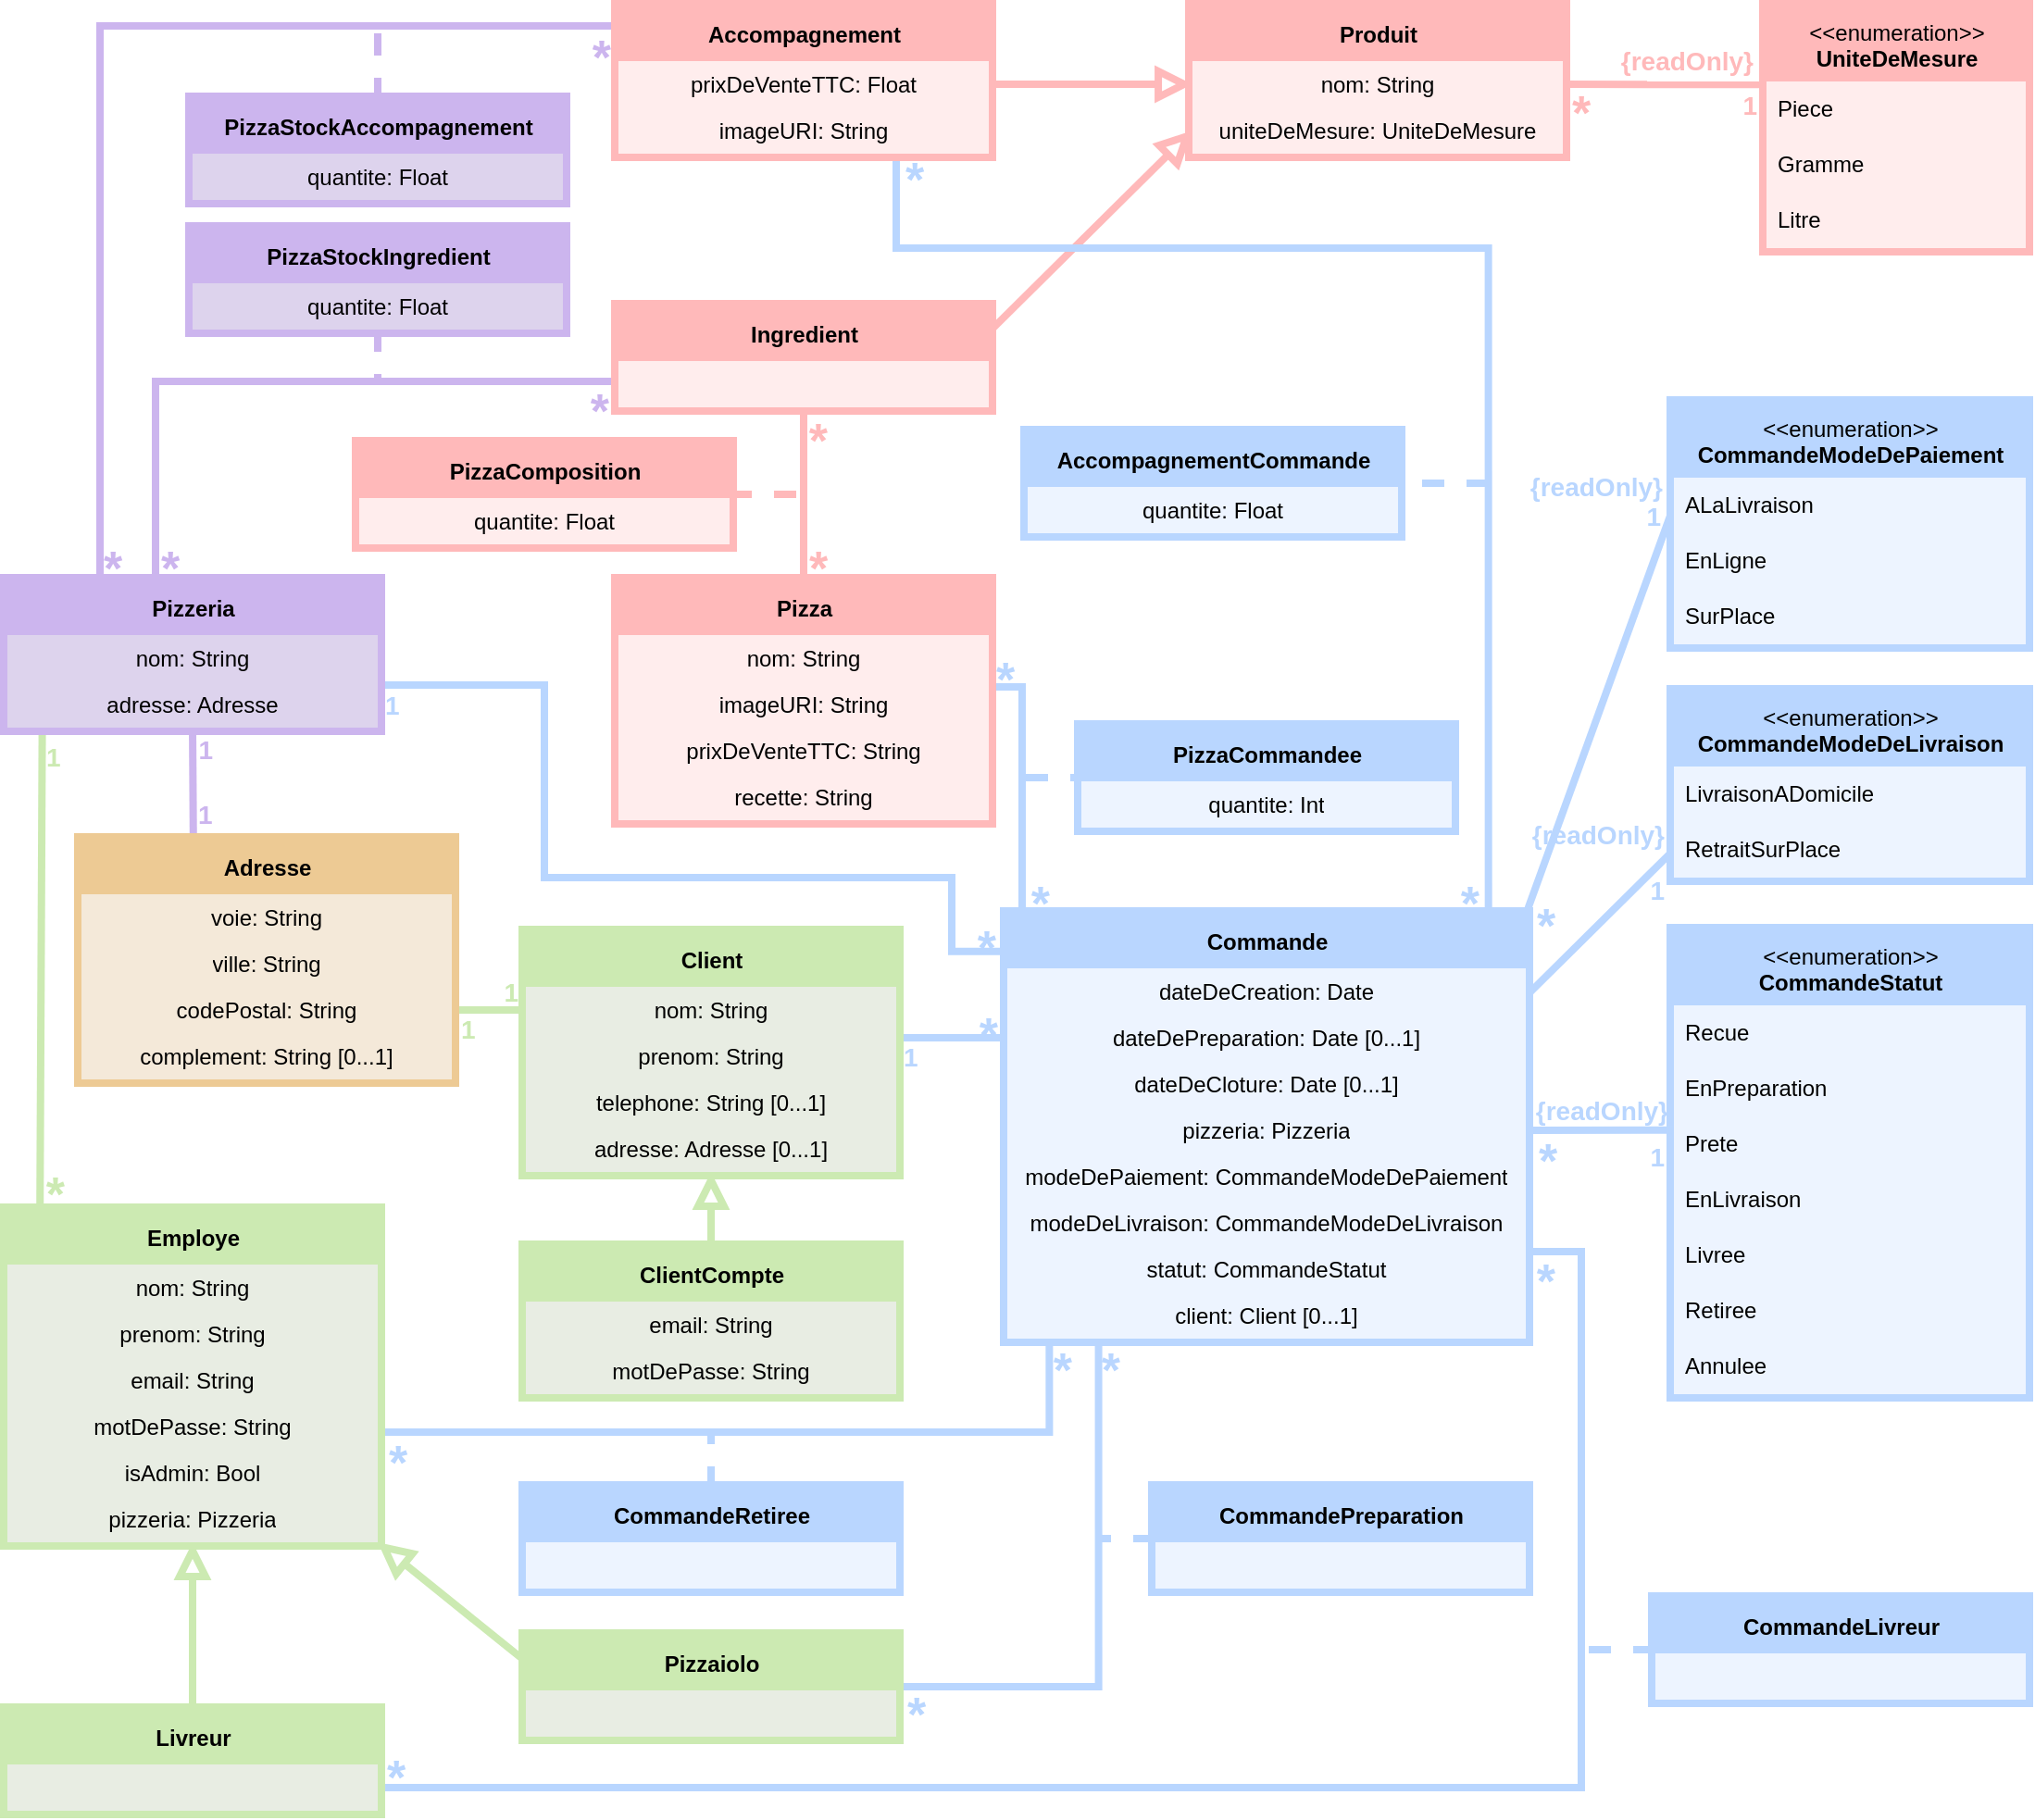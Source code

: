 <mxfile>
    <diagram id="vCWGlg-dAXmwwejnAdPU" name="Page-1">
        <mxGraphModel dx="1115" dy="1463" grid="1" gridSize="10" guides="1" tooltips="1" connect="1" arrows="1" fold="1" page="1" pageScale="1" pageWidth="827" pageHeight="1169" math="0" shadow="0">
            <root>
                <mxCell id="0"/>
                <mxCell id="1" parent="0"/>
                <mxCell id="159" style="edgeStyle=none;rounded=0;orthogonalLoop=1;jettySize=auto;html=1;exitX=1;exitY=0.5;exitDx=0;exitDy=0;entryX=0;entryY=0.5;entryDx=0;entryDy=0;endArrow=block;endFill=0;endSize=10;strokeColor=#FFB9BA;strokeWidth=4;" parent="1" source="214" target="191" edge="1">
                    <mxGeometry relative="1" as="geometry">
                        <mxPoint x="-300" y="92.5" as="sourcePoint"/>
                        <mxPoint x="-120" y="92.5" as="targetPoint"/>
                    </mxGeometry>
                </mxCell>
                <mxCell id="193" value="&lt;font color=&quot;#000000&quot;&gt;&amp;lt;&amp;lt;enumeration&amp;gt;&amp;gt;&lt;br&gt;&lt;b&gt;UniteDeMesure&lt;/b&gt;&lt;/font&gt;" style="swimlane;fontStyle=0;align=center;verticalAlign=top;childLayout=stackLayout;horizontal=1;startSize=40;horizontalStack=0;resizeParent=1;resizeParentMax=0;resizeLast=0;collapsible=0;marginBottom=0;html=1;strokeColor=#FFB9BA;fillColor=#FFB9BA;strokeWidth=8;" parent="1" vertex="1">
                    <mxGeometry x="150" width="140" height="130" as="geometry"/>
                </mxCell>
                <mxCell id="194" value="&lt;font color=&quot;#000000&quot;&gt;Piece&lt;/font&gt;" style="text;html=1;strokeColor=none;align=left;verticalAlign=middle;spacingLeft=4;spacingRight=4;overflow=hidden;rotatable=0;points=[[0,0.5],[1,0.5]];portConstraint=eastwest;fillColor=#ffeded;" parent="193" vertex="1">
                    <mxGeometry y="40" width="140" height="30" as="geometry"/>
                </mxCell>
                <mxCell id="195" value="&lt;font color=&quot;#000000&quot;&gt;Gramme&lt;/font&gt;" style="text;html=1;strokeColor=none;align=left;verticalAlign=middle;spacingLeft=4;spacingRight=4;overflow=hidden;rotatable=0;points=[[0,0.5],[1,0.5]];portConstraint=eastwest;fillColor=#ffeded;" parent="193" vertex="1">
                    <mxGeometry y="70" width="140" height="30" as="geometry"/>
                </mxCell>
                <mxCell id="196" value="&lt;font color=&quot;#000000&quot;&gt;Litre&lt;/font&gt;" style="text;html=1;strokeColor=none;align=left;verticalAlign=middle;spacingLeft=4;spacingRight=4;overflow=hidden;rotatable=0;points=[[0,0.5],[1,0.5]];portConstraint=eastwest;fillColor=#ffeded;" parent="193" vertex="1">
                    <mxGeometry y="100" width="140" height="30" as="geometry"/>
                </mxCell>
                <mxCell id="198" value="" style="endArrow=none;html=1;rounded=0;align=center;verticalAlign=top;endFill=0;labelBackgroundColor=none;strokeColor=#FFB9BA;entryX=-0.008;entryY=0.056;entryDx=0;entryDy=0;entryPerimeter=0;exitX=1;exitY=0.5;exitDx=0;exitDy=0;strokeWidth=4;" parent="1" source="191" target="194" edge="1">
                    <mxGeometry relative="1" as="geometry">
                        <mxPoint x="40" y="96" as="sourcePoint"/>
                        <mxPoint x="330" y="230" as="targetPoint"/>
                    </mxGeometry>
                </mxCell>
                <mxCell id="200" value="&lt;font style=&quot;font-size: 26px&quot;&gt;*&lt;/font&gt;" style="resizable=0;html=1;align=left;verticalAlign=top;labelBackgroundColor=none;fontSize=25;fontColor=#FFB9BA;fontStyle=1" parent="198" connectable="0" vertex="1">
                    <mxGeometry x="-1" relative="1" as="geometry">
                        <mxPoint x="3" y="-7" as="offset"/>
                    </mxGeometry>
                </mxCell>
                <mxCell id="201" value="&lt;font style=&quot;font-size: 14px&quot;&gt;{readOnly}&lt;/font&gt;" style="resizable=0;html=1;align=right;verticalAlign=bottom;labelBackgroundColor=none;fontColor=#FFB9BA;fontStyle=1" parent="198" connectable="0" vertex="1">
                    <mxGeometry x="1" relative="1" as="geometry">
                        <mxPoint x="-5" y="-2" as="offset"/>
                    </mxGeometry>
                </mxCell>
                <mxCell id="202" value="&lt;font style=&quot;font-size: 14px&quot;&gt;1&lt;/font&gt;" style="resizable=0;html=1;align=right;verticalAlign=top;labelBackgroundColor=none;fontColor=#FFB9BA;fontStyle=1" parent="198" connectable="0" vertex="1">
                    <mxGeometry x="1" relative="1" as="geometry">
                        <mxPoint x="-3" y="-4" as="offset"/>
                    </mxGeometry>
                </mxCell>
                <mxCell id="219" style="edgeStyle=none;rounded=0;orthogonalLoop=1;jettySize=auto;html=1;exitX=1;exitY=0.25;exitDx=0;exitDy=0;entryX=0;entryY=0.5;entryDx=0;entryDy=0;endArrow=block;endFill=0;endSize=10;strokeColor=#FFB9BA;strokeWidth=4;" parent="1" source="216" target="192" edge="1">
                    <mxGeometry relative="1" as="geometry">
                        <mxPoint x="-280" y="92.5" as="sourcePoint"/>
                        <mxPoint x="-80" y="104.5" as="targetPoint"/>
                    </mxGeometry>
                </mxCell>
                <mxCell id="235" style="edgeStyle=none;rounded=0;orthogonalLoop=1;jettySize=auto;html=1;exitX=1;exitY=0.5;exitDx=0;exitDy=0;endArrow=none;endFill=0;strokeColor=#FFB9BA;fontSize=25;fontColor=#FFB9BA;dashed=1;strokeWidth=4;" parent="1" source="230" edge="1">
                    <mxGeometry relative="1" as="geometry">
                        <mxPoint x="-370" y="263" as="targetPoint"/>
                    </mxGeometry>
                </mxCell>
                <mxCell id="230" value="&lt;font color=&quot;#000000&quot;&gt;PizzaComposition&lt;/font&gt;" style="swimlane;fontStyle=1;align=center;verticalAlign=middle;childLayout=stackLayout;horizontal=1;startSize=29;horizontalStack=0;resizeParent=1;resizeParentMax=0;resizeLast=0;collapsible=0;marginBottom=0;html=1;strokeColor=#FFB9BA;fillColor=#FFB9BA;strokeWidth=8;" parent="1" vertex="1">
                    <mxGeometry x="-610" y="236" width="200" height="54" as="geometry"/>
                </mxCell>
                <mxCell id="231" value="&lt;font color=&quot;#000000&quot;&gt;quantite: Float&lt;/font&gt;" style="text;html=1;strokeColor=none;align=center;verticalAlign=middle;spacingLeft=4;spacingRight=4;overflow=hidden;rotatable=0;points=[[0,0.5],[1,0.5]];portConstraint=eastwest;fillColor=#ffeded;" parent="230" vertex="1">
                    <mxGeometry y="29" width="200" height="25" as="geometry"/>
                </mxCell>
                <mxCell id="236" value="" style="endArrow=none;html=1;rounded=0;align=center;verticalAlign=top;endFill=0;labelBackgroundColor=none;strokeColor=#FFB9BA;entryX=0.5;entryY=1;entryDx=0;entryDy=0;exitX=0.5;exitY=0;exitDx=0;exitDy=0;strokeWidth=4;" parent="1" source="221" target="216" edge="1">
                    <mxGeometry relative="1" as="geometry">
                        <mxPoint x="20" y="92.5" as="sourcePoint"/>
                        <mxPoint x="198.88" y="92.68" as="targetPoint"/>
                    </mxGeometry>
                </mxCell>
                <mxCell id="237" value="&lt;font style=&quot;font-size: 26px;&quot;&gt;*&lt;/font&gt;" style="resizable=0;html=1;align=left;verticalAlign=top;labelBackgroundColor=none;fontSize=26;fontColor=#FFB9BA;fontStyle=1" parent="236" connectable="0" vertex="1">
                    <mxGeometry x="-1" relative="1" as="geometry">
                        <mxPoint x="1" y="-29" as="offset"/>
                    </mxGeometry>
                </mxCell>
                <mxCell id="239" value="&lt;span style=&quot;text-align: left&quot;&gt;&lt;font style=&quot;font-size: 26px&quot;&gt;*&lt;/font&gt;&lt;/span&gt;" style="resizable=0;html=1;align=right;verticalAlign=top;labelBackgroundColor=none;fontColor=#FFB9BA;fontStyle=1" parent="236" connectable="0" vertex="1">
                    <mxGeometry x="1" relative="1" as="geometry">
                        <mxPoint x="13" y="-4" as="offset"/>
                    </mxGeometry>
                </mxCell>
                <mxCell id="245" value="" style="endArrow=none;html=1;rounded=0;align=center;verticalAlign=top;endFill=0;labelBackgroundColor=none;exitX=0.25;exitY=0;exitDx=0;exitDy=0;edgeStyle=orthogonalEdgeStyle;strokeColor=#CCB5EE;strokeWidth=4;" parent="1" source="240" edge="1">
                    <mxGeometry relative="1" as="geometry">
                        <mxPoint x="-750" y="80" as="sourcePoint"/>
                        <mxPoint x="-470" y="10" as="targetPoint"/>
                        <Array as="points">
                            <mxPoint x="-750" y="10"/>
                            <mxPoint x="-470" y="10"/>
                        </Array>
                    </mxGeometry>
                </mxCell>
                <mxCell id="246" value="&lt;font style=&quot;font-size: 26px&quot;&gt;*&lt;/font&gt;" style="resizable=0;html=1;align=left;verticalAlign=top;labelBackgroundColor=none;fontSize=25;fontColor=#CCB5EE;fontStyle=1" parent="245" connectable="0" vertex="1">
                    <mxGeometry x="-1" relative="1" as="geometry">
                        <mxPoint y="-29" as="offset"/>
                    </mxGeometry>
                </mxCell>
                <mxCell id="248" value="&lt;span style=&quot;color: rgb(204 , 181 , 238) ; text-align: left&quot;&gt;&lt;font style=&quot;font-size: 26px&quot;&gt;*&lt;/font&gt;&lt;/span&gt;" style="resizable=0;html=1;align=right;verticalAlign=top;labelBackgroundColor=none;fontColor=#FFB9BA;fontStyle=1" parent="245" connectable="0" vertex="1">
                    <mxGeometry x="1" relative="1" as="geometry">
                        <mxPoint x="-4" y="-5" as="offset"/>
                    </mxGeometry>
                </mxCell>
                <mxCell id="251" style="edgeStyle=orthogonalEdgeStyle;rounded=0;orthogonalLoop=1;jettySize=auto;html=1;exitX=0.5;exitY=0;exitDx=0;exitDy=0;dashed=1;endArrow=none;endFill=0;strokeColor=#CCB5EE;fontSize=25;fontColor=#CCB5EE;strokeWidth=4;" parent="1" source="249" edge="1">
                    <mxGeometry relative="1" as="geometry">
                        <mxPoint x="-600" y="10" as="targetPoint"/>
                    </mxGeometry>
                </mxCell>
                <mxCell id="249" value="&lt;font color=&quot;#000000&quot;&gt;PizzaStockAccompagnement&lt;/font&gt;" style="swimlane;fontStyle=1;align=center;verticalAlign=middle;childLayout=stackLayout;horizontal=1;startSize=29;horizontalStack=0;resizeParent=1;resizeParentMax=0;resizeLast=0;collapsible=0;marginBottom=0;html=1;fillColor=#CCB5EE;strokeColor=#CCB5EE;strokeWidth=8;" parent="1" vertex="1">
                    <mxGeometry x="-700" y="50" width="200" height="54" as="geometry"/>
                </mxCell>
                <mxCell id="250" value="&lt;font color=&quot;#000000&quot;&gt;quantite: Float&lt;/font&gt;" style="text;html=1;strokeColor=none;align=center;verticalAlign=middle;spacingLeft=4;spacingRight=4;overflow=hidden;rotatable=0;points=[[0,0.5],[1,0.5]];portConstraint=eastwest;fillColor=#ddd3ed;" parent="249" vertex="1">
                    <mxGeometry y="29" width="200" height="25" as="geometry"/>
                </mxCell>
                <mxCell id="255" value="" style="endArrow=none;html=1;rounded=0;align=center;verticalAlign=top;endFill=0;labelBackgroundColor=none;exitX=0.4;exitY=0;exitDx=0;exitDy=0;edgeStyle=orthogonalEdgeStyle;strokeColor=#CCB5EE;exitPerimeter=0;strokeWidth=4;entryX=0;entryY=0.75;entryDx=0;entryDy=0;" parent="1" source="240" edge="1" target="216">
                    <mxGeometry relative="1" as="geometry">
                        <mxPoint x="-750" y="489.5" as="sourcePoint"/>
                        <mxPoint x="-470" y="120" as="targetPoint"/>
                        <Array as="points">
                            <mxPoint x="-720" y="202"/>
                            <mxPoint x="-470" y="202"/>
                        </Array>
                    </mxGeometry>
                </mxCell>
                <mxCell id="256" value="&lt;font style=&quot;font-size: 26px&quot;&gt;*&lt;/font&gt;" style="resizable=0;html=1;align=left;verticalAlign=top;labelBackgroundColor=none;fontSize=25;fontColor=#CCB5EE;fontStyle=1" parent="255" connectable="0" vertex="1">
                    <mxGeometry x="-1" relative="1" as="geometry">
                        <mxPoint x="1" y="-29" as="offset"/>
                    </mxGeometry>
                </mxCell>
                <mxCell id="257" value="&lt;span style=&quot;color: rgb(204 , 181 , 238) ; text-align: left&quot;&gt;&lt;font style=&quot;font-size: 26px&quot;&gt;*&lt;/font&gt;&lt;/span&gt;" style="resizable=0;html=1;align=right;verticalAlign=top;labelBackgroundColor=none;fontColor=#FFB9BA;fontStyle=1" parent="255" connectable="0" vertex="1">
                    <mxGeometry x="1" relative="1" as="geometry">
                        <mxPoint x="-5" y="-7" as="offset"/>
                    </mxGeometry>
                </mxCell>
                <mxCell id="260" style="edgeStyle=orthogonalEdgeStyle;rounded=0;orthogonalLoop=1;jettySize=auto;html=1;exitX=0.5;exitY=1;exitDx=0;exitDy=0;dashed=1;endArrow=none;endFill=0;strokeColor=#CCB5EE;fontSize=25;fontColor=#CCB5EE;strokeWidth=4;" parent="1" source="258" edge="1">
                    <mxGeometry relative="1" as="geometry">
                        <mxPoint x="-600" y="200" as="targetPoint"/>
                    </mxGeometry>
                </mxCell>
                <mxCell id="258" value="&lt;font color=&quot;#000000&quot;&gt;PizzaStockIngredient&lt;/font&gt;" style="swimlane;fontStyle=1;align=center;verticalAlign=middle;childLayout=stackLayout;horizontal=1;startSize=29;horizontalStack=0;resizeParent=1;resizeParentMax=0;resizeLast=0;collapsible=0;marginBottom=0;html=1;fillColor=#CCB5EE;strokeColor=#CCB5EE;strokeWidth=8;" parent="1" vertex="1">
                    <mxGeometry x="-700" y="120" width="200" height="54" as="geometry"/>
                </mxCell>
                <mxCell id="259" value="&lt;font color=&quot;#000000&quot;&gt;quantite: Float&lt;/font&gt;" style="text;html=1;strokeColor=none;align=center;verticalAlign=middle;spacingLeft=4;spacingRight=4;overflow=hidden;rotatable=0;points=[[0,0.5],[1,0.5]];portConstraint=eastwest;fillColor=#ddd3ed;" parent="258" vertex="1">
                    <mxGeometry y="29" width="200" height="25" as="geometry"/>
                </mxCell>
                <mxCell id="273" value="" style="endArrow=none;html=1;rounded=0;align=center;verticalAlign=top;endFill=0;labelBackgroundColor=none;entryX=0.5;entryY=1;entryDx=0;entryDy=0;exitX=0.302;exitY=-0.014;exitDx=0;exitDy=0;strokeColor=#CCB5EE;strokeWidth=4;exitPerimeter=0;" parent="1" source="264" target="240" edge="1">
                    <mxGeometry relative="1" as="geometry">
                        <mxPoint x="-360" y="310" as="sourcePoint"/>
                        <mxPoint x="-360" y="214" as="targetPoint"/>
                    </mxGeometry>
                </mxCell>
                <mxCell id="274" value="&lt;span style=&quot;text-align: right&quot;&gt;&lt;font style=&quot;font-size: 14px&quot;&gt;1&lt;/font&gt;&lt;/span&gt;" style="resizable=0;html=1;align=left;verticalAlign=top;labelBackgroundColor=none;fontSize=25;fontColor=#CCB5EE;fontStyle=1" parent="273" connectable="0" vertex="1">
                    <mxGeometry x="-1" relative="1" as="geometry">
                        <mxPoint x="1" y="-38" as="offset"/>
                    </mxGeometry>
                </mxCell>
                <mxCell id="275" value="&lt;font style=&quot;font-size: 14px&quot;&gt;1&lt;/font&gt;" style="resizable=0;html=1;align=right;verticalAlign=top;labelBackgroundColor=none;fontColor=#CCB5EE;fontStyle=1" parent="273" connectable="0" vertex="1">
                    <mxGeometry x="1" relative="1" as="geometry">
                        <mxPoint x="11" y="-3" as="offset"/>
                    </mxGeometry>
                </mxCell>
                <mxCell id="276" value="" style="endArrow=none;html=1;rounded=0;align=center;verticalAlign=top;endFill=0;labelBackgroundColor=none;entryX=0.088;entryY=-0.013;entryDx=0;entryDy=0;exitX=0.099;exitY=1.103;exitDx=0;exitDy=0;strokeWidth=4;strokeColor=#CCEAB2;exitPerimeter=0;entryPerimeter=0;" parent="1" target="261" edge="1">
                    <mxGeometry relative="1" as="geometry">
                        <mxPoint x="-781.2" y="391.575" as="sourcePoint"/>
                        <mxPoint x="-780.4" y="648.21" as="targetPoint"/>
                    </mxGeometry>
                </mxCell>
                <mxCell id="277" value="&lt;span style=&quot;text-align: right&quot;&gt;&lt;font style=&quot;font-size: 14px&quot;&gt;1&lt;/font&gt;&lt;/span&gt;" style="resizable=0;html=1;align=left;verticalAlign=top;labelBackgroundColor=none;fontSize=25;fontColor=#CCEAB2;fontStyle=1" parent="276" connectable="0" vertex="1">
                    <mxGeometry x="-1" relative="1" as="geometry">
                        <mxPoint y="-13" as="offset"/>
                    </mxGeometry>
                </mxCell>
                <mxCell id="278" value="&lt;span style=&quot;font-size: 26px ; text-align: left&quot;&gt;*&lt;/span&gt;" style="resizable=0;html=1;align=right;verticalAlign=top;labelBackgroundColor=none;fontColor=#CCEAB2;fontStyle=1" parent="276" connectable="0" vertex="1">
                    <mxGeometry x="1" relative="1" as="geometry">
                        <mxPoint x="14" y="-29" as="offset"/>
                    </mxGeometry>
                </mxCell>
                <mxCell id="286" value="" style="endArrow=none;html=1;rounded=0;align=center;verticalAlign=top;endFill=0;labelBackgroundColor=none;entryX=0;entryY=0.5;entryDx=0;entryDy=0;exitX=1;exitY=0.5;exitDx=0;exitDy=0;strokeWidth=4;strokeColor=#CCEAB2;" parent="1" source="271" target="280" edge="1">
                    <mxGeometry relative="1" as="geometry">
                        <mxPoint x="-690" y="579" as="sourcePoint"/>
                        <mxPoint x="-690" y="639.5" as="targetPoint"/>
                    </mxGeometry>
                </mxCell>
                <mxCell id="287" value="&lt;span style=&quot;text-align: right&quot;&gt;&lt;font style=&quot;font-size: 14px&quot;&gt;1&lt;/font&gt;&lt;/span&gt;" style="resizable=0;html=1;align=left;verticalAlign=top;labelBackgroundColor=none;fontSize=25;fontColor=#CCEAB2;fontStyle=1" parent="286" connectable="0" vertex="1">
                    <mxGeometry x="-1" relative="1" as="geometry">
                        <mxPoint x="3" y="-16" as="offset"/>
                    </mxGeometry>
                </mxCell>
                <mxCell id="288" value="&lt;font style=&quot;font-size: 14px&quot;&gt;1&lt;/font&gt;" style="resizable=0;html=1;align=right;verticalAlign=top;labelBackgroundColor=none;fontColor=#CCEAB2;fontStyle=1" parent="286" connectable="0" vertex="1">
                    <mxGeometry x="1" relative="1" as="geometry">
                        <mxPoint x="-4" y="-25" as="offset"/>
                    </mxGeometry>
                </mxCell>
                <mxCell id="298" value="&lt;font color=&quot;#000000&quot;&gt;ClientCompte&lt;/font&gt;" style="swimlane;fontStyle=1;align=center;verticalAlign=middle;childLayout=stackLayout;horizontal=1;startSize=29;horizontalStack=0;resizeParent=1;resizeParentMax=0;resizeLast=0;collapsible=0;marginBottom=0;html=1;strokeWidth=8;fillColor=#CCEAB2;strokeColor=#CCEAB2;" parent="1" vertex="1">
                    <mxGeometry x="-520" y="670" width="200" height="79" as="geometry"/>
                </mxCell>
                <mxCell id="299" value="&lt;font color=&quot;#000000&quot;&gt;email: String&lt;/font&gt;" style="text;html=1;strokeColor=none;align=center;verticalAlign=middle;spacingLeft=4;spacingRight=4;overflow=hidden;rotatable=0;points=[[0,0.5],[1,0.5]];portConstraint=eastwest;fillColor=#E8EDE3;" parent="298" vertex="1">
                    <mxGeometry y="29" width="200" height="25" as="geometry"/>
                </mxCell>
                <mxCell id="300" value="&lt;font color=&quot;#000000&quot;&gt;motDePasse: String&lt;/font&gt;" style="text;html=1;strokeColor=none;align=center;verticalAlign=middle;spacingLeft=4;spacingRight=4;overflow=hidden;rotatable=0;points=[[0,0.5],[1,0.5]];portConstraint=eastwest;fillColor=#E8EDE3;" parent="298" vertex="1">
                    <mxGeometry y="54" width="200" height="25" as="geometry"/>
                </mxCell>
                <mxCell id="303" style="edgeStyle=none;rounded=0;orthogonalLoop=1;jettySize=auto;html=1;exitX=0.5;exitY=0;exitDx=0;exitDy=0;endArrow=block;endFill=0;endSize=10;entryX=0.5;entryY=1;entryDx=0;entryDy=0;strokeWidth=4;strokeColor=#CCEAB2;" parent="1" source="289" target="261" edge="1">
                    <mxGeometry relative="1" as="geometry">
                        <mxPoint x="-480" y="546.0" as="sourcePoint"/>
                        <mxPoint x="-698" y="830" as="targetPoint"/>
                    </mxGeometry>
                </mxCell>
                <mxCell id="304" style="edgeStyle=none;rounded=0;orthogonalLoop=1;jettySize=auto;html=1;exitX=0.5;exitY=0;exitDx=0;exitDy=0;entryX=0.5;entryY=1;entryDx=0;entryDy=0;endArrow=block;endFill=0;endSize=10;strokeWidth=4;strokeColor=#CCEAB2;" parent="1" source="298" target="279" edge="1">
                    <mxGeometry relative="1" as="geometry">
                        <mxPoint x="-690" y="890" as="sourcePoint"/>
                        <mxPoint x="-688.4" y="818.25" as="targetPoint"/>
                    </mxGeometry>
                </mxCell>
                <mxCell id="305" style="edgeStyle=none;rounded=0;orthogonalLoop=1;jettySize=auto;html=1;exitX=0;exitY=0.25;exitDx=0;exitDy=0;entryX=1;entryY=1;entryDx=0;entryDy=0;endArrow=block;endFill=0;endSize=10;strokeWidth=4;strokeColor=#CCEAB2;" parent="1" source="296" target="261" edge="1">
                    <mxGeometry relative="1" as="geometry">
                        <mxPoint x="-680" y="900" as="sourcePoint"/>
                        <mxPoint x="-678.4" y="828.25" as="targetPoint"/>
                    </mxGeometry>
                </mxCell>
                <mxCell id="323" value="&lt;font color=&quot;#000000&quot;&gt;&amp;lt;&amp;lt;enumeration&amp;gt;&amp;gt;&lt;br&gt;&lt;b&gt;CommandeStatut&lt;/b&gt;&lt;/font&gt;" style="swimlane;fontStyle=0;align=center;verticalAlign=top;childLayout=stackLayout;horizontal=1;startSize=40;horizontalStack=0;resizeParent=1;resizeParentMax=0;resizeLast=0;collapsible=0;marginBottom=0;html=1;fillColor=#B9D6FF;strokeColor=#B9D6FF;strokeWidth=8;" parent="1" vertex="1">
                    <mxGeometry x="100" y="499" width="190" height="250" as="geometry"/>
                </mxCell>
                <mxCell id="324" value="&lt;font color=&quot;#000000&quot;&gt;Recue&lt;/font&gt;" style="text;html=1;strokeColor=none;align=left;verticalAlign=middle;spacingLeft=4;spacingRight=4;overflow=hidden;rotatable=0;points=[[0,0.5],[1,0.5]];portConstraint=eastwest;fillColor=#edf4ff;" parent="323" vertex="1">
                    <mxGeometry y="40" width="190" height="30" as="geometry"/>
                </mxCell>
                <mxCell id="325" value="&lt;font color=&quot;#000000&quot;&gt;EnPreparation&lt;/font&gt;" style="text;html=1;strokeColor=none;align=left;verticalAlign=middle;spacingLeft=4;spacingRight=4;overflow=hidden;rotatable=0;points=[[0,0.5],[1,0.5]];portConstraint=eastwest;fillColor=#edf4ff;" parent="323" vertex="1">
                    <mxGeometry y="70" width="190" height="30" as="geometry"/>
                </mxCell>
                <mxCell id="326" value="&lt;font color=&quot;#000000&quot;&gt;Prete&lt;/font&gt;" style="text;html=1;strokeColor=none;align=left;verticalAlign=middle;spacingLeft=4;spacingRight=4;overflow=hidden;rotatable=0;points=[[0,0.5],[1,0.5]];portConstraint=eastwest;fillColor=#edf4ff;" parent="323" vertex="1">
                    <mxGeometry y="100" width="190" height="30" as="geometry"/>
                </mxCell>
                <mxCell id="327" value="&lt;font color=&quot;#000000&quot;&gt;EnLivraison&lt;/font&gt;" style="text;html=1;strokeColor=none;align=left;verticalAlign=middle;spacingLeft=4;spacingRight=4;overflow=hidden;rotatable=0;points=[[0,0.5],[1,0.5]];portConstraint=eastwest;fillColor=#edf4ff;" parent="323" vertex="1">
                    <mxGeometry y="130" width="190" height="30" as="geometry"/>
                </mxCell>
                <mxCell id="328" value="&lt;font color=&quot;#000000&quot;&gt;Livree&lt;/font&gt;" style="text;html=1;strokeColor=none;align=left;verticalAlign=middle;spacingLeft=4;spacingRight=4;overflow=hidden;rotatable=0;points=[[0,0.5],[1,0.5]];portConstraint=eastwest;fillColor=#edf4ff;" parent="323" vertex="1">
                    <mxGeometry y="160" width="190" height="30" as="geometry"/>
                </mxCell>
                <mxCell id="329" value="&lt;font color=&quot;#000000&quot;&gt;Retiree&lt;/font&gt;" style="text;html=1;strokeColor=none;align=left;verticalAlign=middle;spacingLeft=4;spacingRight=4;overflow=hidden;rotatable=0;points=[[0,0.5],[1,0.5]];portConstraint=eastwest;fillColor=#edf4ff;" parent="323" vertex="1">
                    <mxGeometry y="190" width="190" height="30" as="geometry"/>
                </mxCell>
                <mxCell id="330" value="&lt;font color=&quot;#000000&quot;&gt;Annulee&lt;/font&gt;" style="text;html=1;strokeColor=none;align=left;verticalAlign=middle;spacingLeft=4;spacingRight=4;overflow=hidden;rotatable=0;points=[[0,0.5],[1,0.5]];portConstraint=eastwest;fillColor=#edf4ff;" parent="323" vertex="1">
                    <mxGeometry y="220" width="190" height="30" as="geometry"/>
                </mxCell>
                <mxCell id="340" value="&lt;font color=&quot;#000000&quot;&gt;PizzaCommandee&lt;/font&gt;" style="swimlane;fontStyle=1;align=center;verticalAlign=middle;childLayout=stackLayout;horizontal=1;startSize=29;horizontalStack=0;resizeParent=1;resizeParentMax=0;resizeLast=0;collapsible=0;marginBottom=0;html=1;fillColor=#B9D6FF;strokeColor=#B9D6FF;strokeWidth=8;" parent="1" vertex="1">
                    <mxGeometry x="-220" y="389" width="200" height="54" as="geometry"/>
                </mxCell>
                <mxCell id="341" value="&lt;font color=&quot;#000000&quot;&gt;quantite: Int&lt;/font&gt;" style="text;html=1;strokeColor=none;align=center;verticalAlign=middle;spacingLeft=4;spacingRight=4;overflow=hidden;rotatable=0;points=[[0,0.5],[1,0.5]];portConstraint=eastwest;fillColor=#edf4ff;" parent="340" vertex="1">
                    <mxGeometry y="29" width="200" height="25" as="geometry"/>
                </mxCell>
                <mxCell id="349" value="&lt;font color=&quot;#000000&quot;&gt;AccompagnementCommande&lt;/font&gt;" style="swimlane;fontStyle=1;align=center;verticalAlign=middle;childLayout=stackLayout;horizontal=1;startSize=29;horizontalStack=0;resizeParent=1;resizeParentMax=0;resizeLast=0;collapsible=0;marginBottom=0;html=1;fillColor=#B9D6FF;strokeColor=#B9D6FF;strokeWidth=8;" parent="1" vertex="1">
                    <mxGeometry x="-249" y="230" width="200" height="54" as="geometry"/>
                </mxCell>
                <mxCell id="350" value="&lt;font color=&quot;#000000&quot;&gt;quantite: Float&lt;/font&gt;" style="text;html=1;strokeColor=none;align=center;verticalAlign=middle;spacingLeft=4;spacingRight=4;overflow=hidden;rotatable=0;points=[[0,0.5],[1,0.5]];portConstraint=eastwest;fillColor=#edf4ff;" parent="349" vertex="1">
                    <mxGeometry y="29" width="200" height="25" as="geometry"/>
                </mxCell>
                <mxCell id="351" value="&lt;font color=&quot;#000000&quot;&gt;CommandeRetiree&lt;/font&gt;" style="swimlane;fontStyle=1;align=center;verticalAlign=middle;childLayout=stackLayout;horizontal=1;startSize=29;horizontalStack=0;resizeParent=1;resizeParentMax=0;resizeLast=0;collapsible=0;marginBottom=0;html=1;fillColor=#B9D6FF;strokeColor=#B9D6FF;strokeWidth=8;" parent="1" vertex="1">
                    <mxGeometry x="-520" y="800" width="200" height="54" as="geometry"/>
                </mxCell>
                <mxCell id="352" value="" style="text;html=1;strokeColor=none;align=center;verticalAlign=middle;spacingLeft=4;spacingRight=4;overflow=hidden;rotatable=0;points=[[0,0.5],[1,0.5]];portConstraint=eastwest;fillColor=#EDF4FF;" parent="351" vertex="1">
                    <mxGeometry y="29" width="200" height="25" as="geometry"/>
                </mxCell>
                <mxCell id="353" value="&lt;font color=&quot;#000000&quot;&gt;CommandePreparation&lt;/font&gt;" style="swimlane;fontStyle=1;align=center;verticalAlign=middle;childLayout=stackLayout;horizontal=1;startSize=29;horizontalStack=0;resizeParent=1;resizeParentMax=0;resizeLast=0;collapsible=0;marginBottom=0;html=1;fillColor=#B9D6FF;strokeColor=#B9D6FF;strokeWidth=8;" parent="1" vertex="1">
                    <mxGeometry x="-180" y="800" width="200" height="54" as="geometry"/>
                </mxCell>
                <mxCell id="354" value="" style="text;html=1;strokeColor=none;align=center;verticalAlign=middle;spacingLeft=4;spacingRight=4;overflow=hidden;rotatable=0;points=[[0,0.5],[1,0.5]];portConstraint=eastwest;fillColor=#EDF4FF;" parent="353" vertex="1">
                    <mxGeometry y="29" width="200" height="25" as="geometry"/>
                </mxCell>
                <mxCell id="355" value="&lt;font color=&quot;#000000&quot;&gt;CommandeLivreur&lt;/font&gt;" style="swimlane;fontStyle=1;align=center;verticalAlign=middle;childLayout=stackLayout;horizontal=1;startSize=29;horizontalStack=0;resizeParent=1;resizeParentMax=0;resizeLast=0;collapsible=0;marginBottom=0;html=1;fillColor=#B9D6FF;strokeColor=#B9D6FF;strokeWidth=8;" parent="1" vertex="1">
                    <mxGeometry x="90" y="860" width="200" height="54" as="geometry"/>
                </mxCell>
                <mxCell id="356" value="" style="text;html=1;strokeColor=none;align=center;verticalAlign=middle;spacingLeft=4;spacingRight=4;overflow=hidden;rotatable=0;points=[[0,0.5],[1,0.5]];portConstraint=eastwest;fillColor=#EDF4FF;" parent="355" vertex="1">
                    <mxGeometry y="29" width="200" height="25" as="geometry"/>
                </mxCell>
                <mxCell id="357" value="" style="endArrow=none;html=1;rounded=0;align=center;verticalAlign=top;endFill=0;labelBackgroundColor=none;edgeStyle=orthogonalEdgeStyle;entryX=0;entryY=0.087;entryDx=0;entryDy=0;strokeColor=#B9D6FF;entryPerimeter=0;strokeWidth=4;" parent="1" target="306" edge="1">
                    <mxGeometry relative="1" as="geometry">
                        <mxPoint x="-600" y="366" as="sourcePoint"/>
                        <mxPoint x="-280" y="480" as="targetPoint"/>
                        <Array as="points">
                            <mxPoint x="-510" y="366"/>
                            <mxPoint x="-510" y="470"/>
                            <mxPoint x="-290" y="470"/>
                            <mxPoint x="-290" y="510"/>
                        </Array>
                    </mxGeometry>
                </mxCell>
                <mxCell id="358" value="&lt;span style=&quot;text-align: right&quot;&gt;&lt;font color=&quot;#b9d6ff&quot; style=&quot;font-size: 14px&quot;&gt;1&lt;/font&gt;&lt;/span&gt;" style="resizable=0;html=1;align=left;verticalAlign=top;labelBackgroundColor=none;fontSize=25;fontColor=#DBEECB;fontStyle=1" parent="357" connectable="0" vertex="1">
                    <mxGeometry x="-1" relative="1" as="geometry">
                        <mxPoint x="2" y="-15" as="offset"/>
                    </mxGeometry>
                </mxCell>
                <mxCell id="359" value="&lt;span style=&quot;text-align: left&quot;&gt;&lt;font style=&quot;font-size: 26px&quot;&gt;*&lt;/font&gt;&lt;/span&gt;" style="resizable=0;html=1;align=right;verticalAlign=top;labelBackgroundColor=none;fontColor=#B9D6FF;fontStyle=1" parent="357" connectable="0" vertex="1">
                    <mxGeometry x="1" relative="1" as="geometry">
                        <mxPoint x="-6" y="-24" as="offset"/>
                    </mxGeometry>
                </mxCell>
                <mxCell id="360" value="" style="endArrow=none;html=1;rounded=0;align=center;verticalAlign=top;endFill=0;labelBackgroundColor=none;exitX=0.997;exitY=0.102;exitDx=0;exitDy=0;entryX=0;entryY=0.5;entryDx=0;entryDy=0;exitPerimeter=0;strokeColor=#B9D6FF;strokeWidth=4;" parent="1" source="281" target="308" edge="1">
                    <mxGeometry relative="1" as="geometry">
                        <mxPoint x="-590" y="514.5" as="sourcePoint"/>
                        <mxPoint x="-281" y="559" as="targetPoint"/>
                    </mxGeometry>
                </mxCell>
                <mxCell id="361" value="&lt;span style=&quot;text-align: right&quot;&gt;&lt;font color=&quot;#b9d6ff&quot; style=&quot;font-size: 14px&quot;&gt;1&lt;/font&gt;&lt;/span&gt;" style="resizable=0;html=1;align=left;verticalAlign=top;labelBackgroundColor=none;fontSize=25;fontColor=#DBEECB;fontStyle=1" parent="360" connectable="0" vertex="1">
                    <mxGeometry x="-1" relative="1" as="geometry">
                        <mxPoint x="3" y="-16" as="offset"/>
                    </mxGeometry>
                </mxCell>
                <mxCell id="362" value="&lt;span style=&quot;color: rgb(185 , 214 , 255) ; text-align: left&quot;&gt;&lt;font style=&quot;font-size: 26px&quot;&gt;*&lt;/font&gt;&lt;/span&gt;" style="resizable=0;html=1;align=right;verticalAlign=top;labelBackgroundColor=none;fontColor=#DBEECB;fontStyle=1" parent="360" connectable="0" vertex="1">
                    <mxGeometry x="1" relative="1" as="geometry">
                        <mxPoint x="-4" y="-24" as="offset"/>
                    </mxGeometry>
                </mxCell>
                <mxCell id="364" value="" style="endArrow=none;html=1;rounded=0;align=center;verticalAlign=top;endFill=0;labelBackgroundColor=none;exitX=0.75;exitY=1;exitDx=0;exitDy=0;edgeStyle=orthogonalEdgeStyle;strokeColor=#B9D6FF;entryX=0.928;entryY=-0.001;entryDx=0;entryDy=0;entryPerimeter=0;strokeWidth=4;" parent="1" source="213" target="306" edge="1">
                    <mxGeometry relative="1" as="geometry">
                        <mxPoint x="-549.2" y="315.73" as="sourcePoint"/>
                        <mxPoint x="-20" y="478" as="targetPoint"/>
                        <Array as="points">
                            <mxPoint x="-320" y="130"/>
                            <mxPoint y="130"/>
                        </Array>
                    </mxGeometry>
                </mxCell>
                <mxCell id="365" value="&lt;span style=&quot;color: rgb(185, 214, 255); font-size: 26px;&quot;&gt;*&lt;/span&gt;" style="resizable=0;html=1;align=left;verticalAlign=top;labelBackgroundColor=none;fontSize=26;fontColor=#DBEECB;fontStyle=1" parent="364" connectable="0" vertex="1">
                    <mxGeometry x="-1" relative="1" as="geometry">
                        <mxPoint x="3" y="-8" as="offset"/>
                    </mxGeometry>
                </mxCell>
                <mxCell id="366" value="&lt;span style=&quot;text-align: left&quot;&gt;&lt;font style=&quot;font-size: 26px&quot;&gt;*&lt;/font&gt;&lt;/span&gt;" style="resizable=0;html=1;align=right;verticalAlign=top;labelBackgroundColor=none;fontColor=#B9D6FF;fontStyle=1" parent="364" connectable="0" vertex="1">
                    <mxGeometry x="1" relative="1" as="geometry">
                        <mxPoint x="-4" y="-28" as="offset"/>
                    </mxGeometry>
                </mxCell>
                <mxCell id="367" value="" style="endArrow=none;html=1;rounded=0;align=center;verticalAlign=top;endFill=0;labelBackgroundColor=none;edgeStyle=orthogonalEdgeStyle;entryX=0.101;entryY=-0.001;entryDx=0;entryDy=0;strokeColor=#B9D6FF;entryPerimeter=0;strokeWidth=4;" parent="1" target="306" edge="1">
                    <mxGeometry relative="1" as="geometry">
                        <mxPoint x="-270" y="367" as="sourcePoint"/>
                        <mxPoint x="-200" y="490" as="targetPoint"/>
                        <Array as="points">
                            <mxPoint x="-252" y="367"/>
                        </Array>
                    </mxGeometry>
                </mxCell>
                <mxCell id="368" value="&lt;span style=&quot;color: rgb(185, 214, 255); font-size: 26px;&quot;&gt;&lt;font style=&quot;font-size: 26px&quot;&gt;*&lt;/font&gt;&lt;/span&gt;" style="resizable=0;html=1;align=left;verticalAlign=top;labelBackgroundColor=none;fontSize=26;fontColor=#DBEECB;fontStyle=1" parent="367" connectable="0" vertex="1">
                    <mxGeometry x="-1" relative="1" as="geometry">
                        <mxPoint x="2" y="-26" as="offset"/>
                    </mxGeometry>
                </mxCell>
                <mxCell id="369" value="&lt;span style=&quot;text-align: left&quot;&gt;&lt;font style=&quot;font-size: 26px&quot;&gt;*&lt;/font&gt;&lt;/span&gt;" style="resizable=0;html=1;align=right;verticalAlign=top;labelBackgroundColor=none;fontColor=#B9D6FF;fontStyle=1" parent="367" connectable="0" vertex="1">
                    <mxGeometry x="1" relative="1" as="geometry">
                        <mxPoint x="-5" y="-28" as="offset"/>
                    </mxGeometry>
                </mxCell>
                <mxCell id="370" style="edgeStyle=none;rounded=0;orthogonalLoop=1;jettySize=auto;html=1;endArrow=none;endFill=0;fontSize=25;fontColor=#FFB9BA;dashed=1;strokeColor=#B9D6FF;entryX=1;entryY=0.5;entryDx=0;entryDy=0;strokeWidth=4;" parent="1" target="349" edge="1">
                    <mxGeometry relative="1" as="geometry">
                        <mxPoint x="-60" y="249" as="targetPoint"/>
                        <mxPoint y="257" as="sourcePoint"/>
                    </mxGeometry>
                </mxCell>
                <mxCell id="371" style="edgeStyle=none;rounded=0;orthogonalLoop=1;jettySize=auto;html=1;endArrow=none;endFill=0;fontSize=25;fontColor=#FFB9BA;dashed=1;strokeColor=#B9D6FF;entryX=0;entryY=0.5;entryDx=0;entryDy=0;strokeWidth=4;" parent="1" target="340" edge="1">
                    <mxGeometry relative="1" as="geometry">
                        <mxPoint x="-179.6" y="259.05" as="targetPoint"/>
                        <mxPoint x="-250" y="416" as="sourcePoint"/>
                    </mxGeometry>
                </mxCell>
                <mxCell id="372" value="" style="endArrow=none;html=1;rounded=0;align=center;verticalAlign=top;endFill=0;labelBackgroundColor=none;exitX=1;exitY=0.5;exitDx=0;exitDy=0;strokeColor=#B9D6FF;entryX=-0.003;entryY=0.244;entryDx=0;entryDy=0;entryPerimeter=0;strokeWidth=4;" parent="1" source="310" target="326" edge="1">
                    <mxGeometry relative="1" as="geometry">
                        <mxPoint x="-50" y="176.5" as="sourcePoint"/>
                        <mxPoint x="80" y="597" as="targetPoint"/>
                    </mxGeometry>
                </mxCell>
                <mxCell id="373" value="&lt;font style=&quot;font-size: 26px&quot; color=&quot;#b9d6ff&quot;&gt;*&lt;/font&gt;" style="resizable=0;html=1;align=left;verticalAlign=top;labelBackgroundColor=none;fontSize=25;fontColor=#FFB9BA;fontStyle=1" parent="372" connectable="0" vertex="1">
                    <mxGeometry x="-1" relative="1" as="geometry">
                        <mxPoint x="5" y="-6" as="offset"/>
                    </mxGeometry>
                </mxCell>
                <mxCell id="374" value="&lt;font style=&quot;font-size: 14px&quot;&gt;&lt;b&gt;{readOnly}&lt;/b&gt;&lt;/font&gt;" style="resizable=0;html=1;align=right;verticalAlign=bottom;labelBackgroundColor=none;fontColor=#B9D6FF;" parent="372" connectable="0" vertex="1">
                    <mxGeometry x="1" relative="1" as="geometry">
                        <mxPoint x="-2" as="offset"/>
                    </mxGeometry>
                </mxCell>
                <mxCell id="375" value="&lt;font color=&quot;#b9d6ff&quot; style=&quot;font-size: 14px&quot;&gt;1&lt;/font&gt;" style="resizable=0;html=1;align=right;verticalAlign=top;labelBackgroundColor=none;fontColor=#FFB9BA;fontStyle=1" parent="372" connectable="0" vertex="1">
                    <mxGeometry x="1" relative="1" as="geometry">
                        <mxPoint x="-4" as="offset"/>
                    </mxGeometry>
                </mxCell>
                <mxCell id="376" value="" style="endArrow=none;html=1;rounded=0;align=center;verticalAlign=top;endFill=0;labelBackgroundColor=none;strokeColor=#B9D6FF;entryX=0;entryY=0.5;entryDx=0;entryDy=0;strokeWidth=4;" parent="1" target="321" edge="1">
                    <mxGeometry relative="1" as="geometry">
                        <mxPoint y="554" as="sourcePoint"/>
                        <mxPoint x="79.43" y="553.91" as="targetPoint"/>
                    </mxGeometry>
                </mxCell>
                <mxCell id="377" value="&lt;font style=&quot;font-size: 22px&quot; color=&quot;#b9d6ff&quot;&gt;*&lt;/font&gt;" style="resizable=0;html=1;align=left;verticalAlign=top;labelBackgroundColor=none;fontSize=25;fontColor=#FFB9BA;" parent="376" connectable="0" vertex="1">
                    <mxGeometry x="-1" relative="1" as="geometry">
                        <mxPoint x="5" y="-13" as="offset"/>
                    </mxGeometry>
                </mxCell>
                <mxCell id="378" value="&lt;font style=&quot;font-size: 14px&quot;&gt;{readOnly}&lt;/font&gt;" style="resizable=0;html=1;align=right;verticalAlign=bottom;labelBackgroundColor=none;fontColor=#B9D6FF;fontStyle=1" parent="376" connectable="0" vertex="1">
                    <mxGeometry x="1" relative="1" as="geometry">
                        <mxPoint x="-4" y="2" as="offset"/>
                    </mxGeometry>
                </mxCell>
                <mxCell id="379" value="&lt;font color=&quot;#b9d6ff&quot; style=&quot;font-size: 14px&quot;&gt;1&lt;/font&gt;" style="resizable=0;html=1;align=right;verticalAlign=top;labelBackgroundColor=none;fontColor=#FFB9BA;fontStyle=1" parent="376" connectable="0" vertex="1">
                    <mxGeometry x="1" relative="1" as="geometry">
                        <mxPoint x="-4" y="7" as="offset"/>
                    </mxGeometry>
                </mxCell>
                <mxCell id="380" value="" style="endArrow=none;html=1;rounded=0;align=center;verticalAlign=top;endFill=0;labelBackgroundColor=none;strokeColor=#B9D6FF;entryX=0;entryY=0.5;entryDx=0;entryDy=0;exitX=1;exitY=0;exitDx=0;exitDy=0;strokeWidth=4;" parent="1" source="306" target="316" edge="1">
                    <mxGeometry relative="1" as="geometry">
                        <mxPoint x="10" y="564" as="sourcePoint"/>
                        <mxPoint x="90" y="455" as="targetPoint"/>
                    </mxGeometry>
                </mxCell>
                <mxCell id="381" value="&lt;font style=&quot;font-size: 26px&quot; color=&quot;#b9d6ff&quot;&gt;*&lt;/font&gt;" style="resizable=0;html=1;align=left;verticalAlign=top;labelBackgroundColor=none;fontSize=25;fontColor=#FFB9BA;fontStyle=1" parent="380" connectable="0" vertex="1">
                    <mxGeometry x="-1" relative="1" as="geometry">
                        <mxPoint x="4" y="-16" as="offset"/>
                    </mxGeometry>
                </mxCell>
                <mxCell id="382" value="&lt;font style=&quot;font-size: 14px&quot;&gt;{readOnly}&lt;/font&gt;" style="resizable=0;html=1;align=right;verticalAlign=bottom;labelBackgroundColor=none;fontColor=#B9D6FF;fontStyle=1" parent="380" connectable="0" vertex="1">
                    <mxGeometry x="1" relative="1" as="geometry">
                        <mxPoint x="-5" as="offset"/>
                    </mxGeometry>
                </mxCell>
                <mxCell id="383" value="&lt;font color=&quot;#b9d6ff&quot; style=&quot;font-size: 14px&quot;&gt;1&lt;/font&gt;" style="resizable=0;html=1;align=right;verticalAlign=top;labelBackgroundColor=none;fontColor=#FFB9BA;fontStyle=1" parent="380" connectable="0" vertex="1">
                    <mxGeometry x="1" relative="1" as="geometry">
                        <mxPoint x="-6" y="-9" as="offset"/>
                    </mxGeometry>
                </mxCell>
                <mxCell id="384" value="" style="endArrow=none;html=1;rounded=0;align=center;verticalAlign=top;endFill=0;labelBackgroundColor=none;exitX=1;exitY=0.5;exitDx=0;exitDy=0;strokeColor=#B9D6FF;entryX=0.176;entryY=1.011;entryDx=0;entryDy=0;edgeStyle=orthogonalEdgeStyle;entryPerimeter=0;strokeWidth=4;" parent="1" source="296" target="314" edge="1">
                    <mxGeometry relative="1" as="geometry">
                        <mxPoint x="-310.6" y="556.55" as="sourcePoint"/>
                        <mxPoint x="-220" y="740" as="targetPoint"/>
                    </mxGeometry>
                </mxCell>
                <mxCell id="385" value="&lt;span style=&quot;color: rgb(185 , 214 , 255)&quot;&gt;&lt;font style=&quot;font-size: 26px&quot;&gt;*&lt;/font&gt;&lt;/span&gt;" style="resizable=0;html=1;align=left;verticalAlign=top;labelBackgroundColor=none;fontSize=25;fontColor=#DBEECB;fontStyle=1" parent="384" connectable="0" vertex="1">
                    <mxGeometry x="-1" relative="1" as="geometry">
                        <mxPoint x="4" y="-7" as="offset"/>
                    </mxGeometry>
                </mxCell>
                <mxCell id="386" value="&lt;span style=&quot;color: rgb(185 , 214 , 255) ; text-align: left&quot;&gt;&lt;font style=&quot;font-size: 26px&quot;&gt;*&lt;/font&gt;&lt;/span&gt;" style="resizable=0;html=1;align=right;verticalAlign=top;labelBackgroundColor=none;fontColor=#DBEECB;fontStyle=1" parent="384" connectable="0" vertex="1">
                    <mxGeometry x="1" relative="1" as="geometry">
                        <mxPoint x="12.69" y="-5.06" as="offset"/>
                    </mxGeometry>
                </mxCell>
                <mxCell id="387" value="" style="endArrow=none;html=1;rounded=0;align=center;verticalAlign=top;endFill=0;labelBackgroundColor=none;strokeColor=#B9D6FF;entryX=0.081;entryY=1.012;entryDx=0;entryDy=0;edgeStyle=orthogonalEdgeStyle;entryPerimeter=0;exitX=1;exitY=0.619;exitDx=0;exitDy=0;exitPerimeter=0;strokeWidth=4;" parent="1" source="269" target="314" edge="1">
                    <mxGeometry relative="1" as="geometry">
                        <mxPoint x="-590" y="760" as="sourcePoint"/>
                        <mxPoint x="-200.0" y="719" as="targetPoint"/>
                        <Array as="points">
                            <mxPoint x="-237" y="770"/>
                        </Array>
                    </mxGeometry>
                </mxCell>
                <mxCell id="388" value="&lt;span style=&quot;color: rgb(185 , 214 , 255)&quot;&gt;&lt;font style=&quot;font-size: 26px&quot;&gt;*&lt;/font&gt;&lt;/span&gt;" style="resizable=0;html=1;align=left;verticalAlign=top;labelBackgroundColor=none;fontSize=25;fontColor=#DBEECB;fontStyle=1" parent="387" connectable="0" vertex="1">
                    <mxGeometry x="-1" relative="1" as="geometry">
                        <mxPoint x="4" y="-5" as="offset"/>
                    </mxGeometry>
                </mxCell>
                <mxCell id="389" value="&lt;span style=&quot;color: rgb(185 , 214 , 255) ; text-align: left&quot;&gt;&lt;font style=&quot;font-size: 26px&quot;&gt;*&lt;/font&gt;&lt;/span&gt;" style="resizable=0;html=1;align=right;verticalAlign=top;labelBackgroundColor=none;fontColor=#DBEECB;fontStyle=1" parent="387" connectable="0" vertex="1">
                    <mxGeometry x="1" relative="1" as="geometry">
                        <mxPoint x="12.69" y="-5.06" as="offset"/>
                    </mxGeometry>
                </mxCell>
                <mxCell id="391" style="edgeStyle=none;rounded=0;orthogonalLoop=1;jettySize=auto;html=1;endArrow=none;endFill=0;fontSize=25;fontColor=#FFB9BA;dashed=1;strokeColor=#B9D6FF;exitX=0.5;exitY=0;exitDx=0;exitDy=0;strokeWidth=4;" parent="1" source="351" edge="1">
                    <mxGeometry relative="1" as="geometry">
                        <mxPoint x="-420" y="770" as="targetPoint"/>
                        <mxPoint x="-300" y="620" as="sourcePoint"/>
                    </mxGeometry>
                </mxCell>
                <mxCell id="392" value="" style="endArrow=none;html=1;rounded=0;align=center;verticalAlign=top;endFill=0;labelBackgroundColor=none;strokeColor=#B9D6FF;entryX=1;entryY=0.5;entryDx=0;entryDy=0;edgeStyle=orthogonalEdgeStyle;strokeWidth=4;" parent="1" source="290" target="313" edge="1">
                    <mxGeometry relative="1" as="geometry">
                        <mxPoint x="-20" y="947.9" as="sourcePoint"/>
                        <mxPoint x="46.0" y="750.0" as="targetPoint"/>
                        <Array as="points">
                            <mxPoint x="50" y="962"/>
                            <mxPoint x="50" y="672"/>
                        </Array>
                    </mxGeometry>
                </mxCell>
                <mxCell id="393" value="&lt;span style=&quot;color: rgb(185 , 214 , 255)&quot;&gt;&lt;font style=&quot;font-size: 26px&quot;&gt;*&lt;/font&gt;&lt;/span&gt;" style="resizable=0;html=1;align=left;verticalAlign=top;labelBackgroundColor=none;fontSize=25;fontColor=#DBEECB;fontStyle=1" parent="392" connectable="0" vertex="1">
                    <mxGeometry x="-1" relative="1" as="geometry">
                        <mxPoint x="3" y="-27.52" as="offset"/>
                    </mxGeometry>
                </mxCell>
                <mxCell id="394" value="&lt;span style=&quot;color: rgb(185 , 214 , 255) ; text-align: left&quot;&gt;&lt;font style=&quot;font-size: 26px&quot;&gt;*&lt;/font&gt;&lt;/span&gt;" style="resizable=0;html=1;align=right;verticalAlign=top;labelBackgroundColor=none;fontColor=#DBEECB;fontStyle=1" parent="392" connectable="0" vertex="1">
                    <mxGeometry x="1" relative="1" as="geometry">
                        <mxPoint x="16.69" y="-15.06" as="offset"/>
                    </mxGeometry>
                </mxCell>
                <mxCell id="395" style="edgeStyle=none;rounded=0;orthogonalLoop=1;jettySize=auto;html=1;endArrow=none;endFill=0;fontSize=25;fontColor=#FFB9BA;dashed=1;strokeColor=#B9D6FF;exitX=0;exitY=0.5;exitDx=0;exitDy=0;strokeWidth=4;" parent="1" source="353" edge="1">
                    <mxGeometry relative="1" as="geometry">
                        <mxPoint x="-210" y="827" as="targetPoint"/>
                        <mxPoint x="-200" y="807" as="sourcePoint"/>
                    </mxGeometry>
                </mxCell>
                <mxCell id="396" style="edgeStyle=none;rounded=0;orthogonalLoop=1;jettySize=auto;html=1;endArrow=none;endFill=0;fontSize=25;fontColor=#FFB9BA;dashed=1;strokeColor=#B9D6FF;exitX=0;exitY=0.5;exitDx=0;exitDy=0;strokeWidth=4;" parent="1" source="355" edge="1">
                    <mxGeometry relative="1" as="geometry">
                        <mxPoint x="50" y="887" as="targetPoint"/>
                        <mxPoint x="-190" y="817" as="sourcePoint"/>
                    </mxGeometry>
                </mxCell>
                <mxCell id="261" value="&lt;font color=&quot;#000000&quot;&gt;Employe&lt;/font&gt;" style="swimlane;fontStyle=1;align=center;verticalAlign=middle;childLayout=stackLayout;horizontal=1;startSize=29;horizontalStack=0;resizeParent=1;resizeParentMax=0;resizeLast=0;collapsible=0;marginBottom=0;html=1;strokeWidth=8;fillColor=#cceab2;strokeColor=#CCEAB2;" parent="1" vertex="1">
                    <mxGeometry x="-800" y="650" width="200" height="179" as="geometry"/>
                </mxCell>
                <mxCell id="262" value="&lt;font color=&quot;#000000&quot;&gt;nom: String&lt;/font&gt;" style="text;html=1;strokeColor=none;align=center;verticalAlign=middle;spacingLeft=4;spacingRight=4;overflow=hidden;rotatable=0;points=[[0,0.5],[1,0.5]];portConstraint=eastwest;fillColor=#E8EDE3;" parent="261" vertex="1">
                    <mxGeometry y="29" width="200" height="25" as="geometry"/>
                </mxCell>
                <mxCell id="267" value="&lt;font color=&quot;#000000&quot;&gt;prenom: String&lt;/font&gt;" style="text;html=1;strokeColor=none;align=center;verticalAlign=middle;spacingLeft=4;spacingRight=4;overflow=hidden;rotatable=0;points=[[0,0.5],[1,0.5]];portConstraint=eastwest;fillColor=#E8EDE3;" parent="261" vertex="1">
                    <mxGeometry y="54" width="200" height="25" as="geometry"/>
                </mxCell>
                <mxCell id="268" value="&lt;font color=&quot;#000000&quot;&gt;email: String&lt;/font&gt;" style="text;html=1;strokeColor=none;align=center;verticalAlign=middle;spacingLeft=4;spacingRight=4;overflow=hidden;rotatable=0;points=[[0,0.5],[1,0.5]];portConstraint=eastwest;fillColor=#E8EDE3;" parent="261" vertex="1">
                    <mxGeometry y="79" width="200" height="25" as="geometry"/>
                </mxCell>
                <mxCell id="269" value="&lt;font color=&quot;#000000&quot;&gt;motDePasse: String&lt;/font&gt;" style="text;html=1;strokeColor=none;align=center;verticalAlign=middle;spacingLeft=4;spacingRight=4;overflow=hidden;rotatable=0;points=[[0,0.5],[1,0.5]];portConstraint=eastwest;fillColor=#E8EDE3;" parent="261" vertex="1">
                    <mxGeometry y="104" width="200" height="25" as="geometry"/>
                </mxCell>
                <mxCell id="270" value="&lt;font color=&quot;#000000&quot;&gt;isAdmin: Bool&lt;/font&gt;" style="text;html=1;strokeColor=none;align=center;verticalAlign=middle;spacingLeft=4;spacingRight=4;overflow=hidden;rotatable=0;points=[[0,0.5],[1,0.5]];portConstraint=eastwest;fillColor=#E8EDE3;" parent="261" vertex="1">
                    <mxGeometry y="129" width="200" height="25" as="geometry"/>
                </mxCell>
                <mxCell id="263" value="&lt;font color=&quot;#000000&quot;&gt;pizzeria: Pizzeria&lt;/font&gt;" style="text;html=1;strokeColor=none;align=center;verticalAlign=middle;spacingLeft=4;spacingRight=4;overflow=hidden;rotatable=0;points=[[0,0.5],[1,0.5]];portConstraint=eastwest;fillColor=#E8EDE3;" parent="261" vertex="1">
                    <mxGeometry y="154" width="200" height="25" as="geometry"/>
                </mxCell>
                <mxCell id="289" value="&lt;font color=&quot;#000000&quot;&gt;Livreur&lt;/font&gt;" style="swimlane;fontStyle=1;align=center;verticalAlign=middle;childLayout=stackLayout;horizontal=1;startSize=29;horizontalStack=0;resizeParent=1;resizeParentMax=0;resizeLast=0;collapsible=0;marginBottom=0;html=1;strokeWidth=8;fillColor=#CCEAB2;strokeColor=#CCEAB2;" parent="1" vertex="1">
                    <mxGeometry x="-800" y="920" width="200" height="54" as="geometry"/>
                </mxCell>
                <mxCell id="290" value="" style="text;html=1;strokeColor=none;align=center;verticalAlign=middle;spacingLeft=4;spacingRight=4;overflow=hidden;rotatable=0;points=[[0,0.5],[1,0.5]];portConstraint=eastwest;fillColor=#E8EDE3;" parent="289" vertex="1">
                    <mxGeometry y="29" width="200" height="25" as="geometry"/>
                </mxCell>
                <mxCell id="296" value="&lt;font color=&quot;#000000&quot;&gt;Pizzaiolo&lt;/font&gt;" style="swimlane;fontStyle=1;align=center;verticalAlign=middle;childLayout=stackLayout;horizontal=1;startSize=29;horizontalStack=0;resizeParent=1;resizeParentMax=0;resizeLast=0;collapsible=0;marginBottom=0;html=1;strokeWidth=8;fillColor=#CCEAB2;strokeColor=#CCEAB2;" parent="1" vertex="1">
                    <mxGeometry x="-520" y="880" width="200" height="54" as="geometry"/>
                </mxCell>
                <mxCell id="297" value="" style="text;html=1;strokeColor=none;align=center;verticalAlign=middle;spacingLeft=4;spacingRight=4;overflow=hidden;rotatable=0;points=[[0,0.5],[1,0.5]];portConstraint=eastwest;fillColor=#E8EDE3;" parent="296" vertex="1">
                    <mxGeometry y="29" width="200" height="25" as="geometry"/>
                </mxCell>
                <mxCell id="315" value="&lt;font color=&quot;#000000&quot;&gt;&amp;lt;&amp;lt;enumeration&amp;gt;&amp;gt;&lt;br&gt;&lt;b&gt;CommandeModeDePaiement&lt;/b&gt;&lt;/font&gt;" style="swimlane;fontStyle=0;align=center;verticalAlign=top;childLayout=stackLayout;horizontal=1;startSize=40;horizontalStack=0;resizeParent=1;resizeParentMax=0;resizeLast=0;collapsible=0;marginBottom=0;html=1;fillColor=#B9D6FF;strokeColor=#B9D6FF;strokeWidth=8;" parent="1" vertex="1">
                    <mxGeometry x="100" y="214" width="190" height="130" as="geometry"/>
                </mxCell>
                <mxCell id="316" value="&lt;font color=&quot;#000000&quot;&gt;ALaLivraison&lt;/font&gt;" style="text;html=1;strokeColor=none;align=left;verticalAlign=middle;spacingLeft=4;spacingRight=4;overflow=hidden;rotatable=0;points=[[0,0.5],[1,0.5]];portConstraint=eastwest;fillColor=#edf4ff;" parent="315" vertex="1">
                    <mxGeometry y="40" width="190" height="30" as="geometry"/>
                </mxCell>
                <mxCell id="317" value="&lt;font color=&quot;#000000&quot;&gt;EnLigne&lt;/font&gt;" style="text;html=1;strokeColor=none;align=left;verticalAlign=middle;spacingLeft=4;spacingRight=4;overflow=hidden;rotatable=0;points=[[0,0.5],[1,0.5]];portConstraint=eastwest;fillColor=#edf4ff;" parent="315" vertex="1">
                    <mxGeometry y="70" width="190" height="30" as="geometry"/>
                </mxCell>
                <mxCell id="318" value="&lt;font color=&quot;#000000&quot;&gt;SurPlace&lt;/font&gt;" style="text;html=1;strokeColor=none;align=left;verticalAlign=middle;spacingLeft=4;spacingRight=4;overflow=hidden;rotatable=0;points=[[0,0.5],[1,0.5]];portConstraint=eastwest;fillColor=#edf4ff;" parent="315" vertex="1">
                    <mxGeometry y="100" width="190" height="30" as="geometry"/>
                </mxCell>
                <mxCell id="319" value="&lt;font color=&quot;#000000&quot;&gt;&amp;lt;&amp;lt;enumeration&amp;gt;&amp;gt;&lt;br&gt;&lt;b&gt;CommandeModeDeLivraison&lt;/b&gt;&lt;/font&gt;" style="swimlane;fontStyle=0;align=center;verticalAlign=top;childLayout=stackLayout;horizontal=1;startSize=40;horizontalStack=0;resizeParent=1;resizeParentMax=0;resizeLast=0;collapsible=0;marginBottom=0;html=1;fillColor=#B9D6FF;strokeColor=#B9D6FF;strokeWidth=8;" parent="1" vertex="1">
                    <mxGeometry x="100" y="370" width="190" height="100" as="geometry"/>
                </mxCell>
                <mxCell id="320" value="&lt;font color=&quot;#000000&quot;&gt;LivraisonADomicile&lt;/font&gt;" style="text;html=1;strokeColor=none;align=left;verticalAlign=middle;spacingLeft=4;spacingRight=4;overflow=hidden;rotatable=0;points=[[0,0.5],[1,0.5]];portConstraint=eastwest;fillColor=#edf4ff;" parent="319" vertex="1">
                    <mxGeometry y="40" width="190" height="30" as="geometry"/>
                </mxCell>
                <mxCell id="321" value="&lt;font color=&quot;#000000&quot;&gt;RetraitSurPlace&lt;/font&gt;" style="text;html=1;strokeColor=none;align=left;verticalAlign=middle;spacingLeft=4;spacingRight=4;overflow=hidden;rotatable=0;points=[[0,0.5],[1,0.5]];portConstraint=eastwest;fillColor=#edf4ff;" parent="319" vertex="1">
                    <mxGeometry y="70" width="190" height="30" as="geometry"/>
                </mxCell>
                <mxCell id="190" value="&lt;font color=&quot;#000000&quot;&gt;Produit&lt;/font&gt;" style="swimlane;fontStyle=1;align=center;verticalAlign=middle;childLayout=stackLayout;horizontal=1;startSize=29;horizontalStack=0;resizeParent=1;resizeParentMax=0;resizeLast=0;collapsible=0;marginBottom=0;html=1;strokeColor=#FFB9BA;fillColor=#FFB9BA;strokeWidth=8;" parent="1" vertex="1">
                    <mxGeometry x="-160" width="200" height="79" as="geometry"/>
                </mxCell>
                <mxCell id="191" value="&lt;font color=&quot;#000000&quot;&gt;nom: String&lt;/font&gt;" style="text;html=1;strokeColor=none;align=center;verticalAlign=middle;spacingLeft=4;spacingRight=4;overflow=hidden;rotatable=0;points=[[0,0.5],[1,0.5]];portConstraint=eastwest;fillColor=#ffeded;" parent="190" vertex="1">
                    <mxGeometry y="29" width="200" height="25" as="geometry"/>
                </mxCell>
                <mxCell id="192" value="&lt;font color=&quot;#000000&quot;&gt;uniteDeMesure: UniteDeMesure&lt;/font&gt;" style="text;html=1;strokeColor=none;align=center;verticalAlign=middle;spacingLeft=4;spacingRight=4;overflow=hidden;rotatable=0;points=[[0,0.5],[1,0.5]];portConstraint=eastwest;fillColor=#ffeded;" parent="190" vertex="1">
                    <mxGeometry y="54" width="200" height="25" as="geometry"/>
                </mxCell>
                <mxCell id="213" value="&lt;font color=&quot;#000000&quot;&gt;Accompagnement&lt;/font&gt;" style="swimlane;fontStyle=1;align=center;verticalAlign=middle;childLayout=stackLayout;horizontal=1;startSize=29;horizontalStack=0;resizeParent=1;resizeParentMax=0;resizeLast=0;collapsible=0;marginBottom=0;html=1;strokeColor=#FFB9BA;fillColor=#FFB9BA;strokeWidth=8;" parent="1" vertex="1">
                    <mxGeometry x="-470" width="200" height="79" as="geometry"/>
                </mxCell>
                <mxCell id="214" value="&lt;font color=&quot;#000000&quot;&gt;prixDeVenteTTC: Float&lt;/font&gt;" style="text;html=1;strokeColor=none;align=center;verticalAlign=middle;spacingLeft=4;spacingRight=4;overflow=hidden;rotatable=0;points=[[0,0.5],[1,0.5]];portConstraint=eastwest;fillColor=#ffeded;" parent="213" vertex="1">
                    <mxGeometry y="29" width="200" height="25" as="geometry"/>
                </mxCell>
                <mxCell id="215" value="&lt;font color=&quot;#000000&quot;&gt;imageURI: String&lt;/font&gt;" style="text;html=1;strokeColor=none;align=center;verticalAlign=middle;spacingLeft=4;spacingRight=4;overflow=hidden;rotatable=0;points=[[0,0.5],[1,0.5]];portConstraint=eastwest;fillColor=#ffeded;" parent="213" vertex="1">
                    <mxGeometry y="54" width="200" height="25" as="geometry"/>
                </mxCell>
                <mxCell id="264" value="&lt;font color=&quot;#000000&quot;&gt;Adresse&lt;/font&gt;" style="swimlane;fontStyle=1;align=center;verticalAlign=middle;childLayout=stackLayout;horizontal=1;startSize=29;horizontalStack=0;resizeParent=1;resizeParentMax=0;resizeLast=0;collapsible=0;marginBottom=0;html=1;fillColor=#EDCA94;strokeColor=#EDCA94;strokeWidth=8;" parent="1" vertex="1">
                    <mxGeometry x="-760" y="450" width="200" height="129" as="geometry"/>
                </mxCell>
                <mxCell id="265" value="&lt;font color=&quot;#000000&quot;&gt;voie: String&lt;/font&gt;" style="text;html=1;strokeColor=none;align=center;verticalAlign=middle;spacingLeft=4;spacingRight=4;overflow=hidden;rotatable=0;points=[[0,0.5],[1,0.5]];portConstraint=eastwest;fillColor=#f4e9d9;" parent="264" vertex="1">
                    <mxGeometry y="29" width="200" height="25" as="geometry"/>
                </mxCell>
                <mxCell id="266" value="&lt;font color=&quot;#000000&quot;&gt;ville: String&lt;/font&gt;" style="text;html=1;strokeColor=none;align=center;verticalAlign=middle;spacingLeft=4;spacingRight=4;overflow=hidden;rotatable=0;points=[[0,0.5],[1,0.5]];portConstraint=eastwest;fillColor=#f4e9d9;" parent="264" vertex="1">
                    <mxGeometry y="54" width="200" height="25" as="geometry"/>
                </mxCell>
                <mxCell id="271" value="&lt;font color=&quot;#000000&quot;&gt;codePostal: String&lt;/font&gt;" style="text;html=1;strokeColor=none;align=center;verticalAlign=middle;spacingLeft=4;spacingRight=4;overflow=hidden;rotatable=0;points=[[0,0.5],[1,0.5]];portConstraint=eastwest;fillColor=#f4e9d9;" parent="264" vertex="1">
                    <mxGeometry y="79" width="200" height="25" as="geometry"/>
                </mxCell>
                <mxCell id="272" value="&lt;font color=&quot;#000000&quot;&gt;complement: String [0...1]&lt;/font&gt;" style="text;html=1;strokeColor=none;align=center;verticalAlign=middle;spacingLeft=4;spacingRight=4;overflow=hidden;rotatable=0;points=[[0,0.5],[1,0.5]];portConstraint=eastwest;fillColor=#f4e9d9;" parent="264" vertex="1">
                    <mxGeometry y="104" width="200" height="25" as="geometry"/>
                </mxCell>
                <mxCell id="306" value="&lt;font color=&quot;#000000&quot;&gt;Commande&lt;/font&gt;" style="swimlane;fontStyle=1;align=center;verticalAlign=middle;childLayout=stackLayout;horizontal=1;startSize=29;horizontalStack=0;resizeParent=1;resizeParentMax=0;resizeLast=0;collapsible=0;marginBottom=0;html=1;fillColor=#B9D6FF;strokeColor=#B9D6FF;strokeWidth=8;" parent="1" vertex="1">
                    <mxGeometry x="-260" y="490" width="280" height="229" as="geometry"/>
                </mxCell>
                <mxCell id="307" value="&lt;font color=&quot;#000000&quot;&gt;dateDeCreation: Date&lt;/font&gt;" style="text;html=1;strokeColor=none;align=center;verticalAlign=middle;spacingLeft=4;spacingRight=4;overflow=hidden;rotatable=0;points=[[0,0.5],[1,0.5]];portConstraint=eastwest;fillColor=#EDF4FF;" parent="306" vertex="1">
                    <mxGeometry y="29" width="280" height="25" as="geometry"/>
                </mxCell>
                <mxCell id="308" value="&lt;font color=&quot;#000000&quot;&gt;dateDePreparation: Date&lt;/font&gt;&lt;span style=&quot;color: rgb(0 , 0 , 0)&quot;&gt;&amp;nbsp;[0...1]&lt;/span&gt;" style="text;html=1;strokeColor=none;align=center;verticalAlign=middle;spacingLeft=4;spacingRight=4;overflow=hidden;rotatable=0;points=[[0,0.5],[1,0.5]];portConstraint=eastwest;fillColor=#EDF4FF;" parent="306" vertex="1">
                    <mxGeometry y="54" width="280" height="25" as="geometry"/>
                </mxCell>
                <mxCell id="309" value="&lt;font color=&quot;#000000&quot;&gt;dateDeCloture: Date&lt;/font&gt;&lt;span style=&quot;color: rgb(0 , 0 , 0)&quot;&gt;&amp;nbsp;[0...1]&lt;/span&gt;" style="text;html=1;strokeColor=none;align=center;verticalAlign=middle;spacingLeft=4;spacingRight=4;overflow=hidden;rotatable=0;points=[[0,0.5],[1,0.5]];portConstraint=eastwest;fillColor=#EDF4FF;" parent="306" vertex="1">
                    <mxGeometry y="79" width="280" height="25" as="geometry"/>
                </mxCell>
                <mxCell id="310" value="&lt;font color=&quot;#000000&quot;&gt;pizzeria: Pizzeria&lt;/font&gt;" style="text;html=1;strokeColor=none;align=center;verticalAlign=middle;spacingLeft=4;spacingRight=4;overflow=hidden;rotatable=0;points=[[0,0.5],[1,0.5]];portConstraint=eastwest;fillColor=#EDF4FF;" parent="306" vertex="1">
                    <mxGeometry y="104" width="280" height="25" as="geometry"/>
                </mxCell>
                <mxCell id="311" value="&lt;font color=&quot;#000000&quot;&gt;modeDePaiement: CommandeModeDePaiement&lt;/font&gt;" style="text;html=1;strokeColor=none;align=center;verticalAlign=middle;spacingLeft=4;spacingRight=4;overflow=hidden;rotatable=0;points=[[0,0.5],[1,0.5]];portConstraint=eastwest;fillColor=#EDF4FF;" parent="306" vertex="1">
                    <mxGeometry y="129" width="280" height="25" as="geometry"/>
                </mxCell>
                <mxCell id="312" value="&lt;span style=&quot;color: rgb(0 , 0 , 0)&quot;&gt;modeDeLivraison: CommandeModeDeLivraison&lt;/span&gt;" style="text;html=1;strokeColor=none;align=center;verticalAlign=middle;spacingLeft=4;spacingRight=4;overflow=hidden;rotatable=0;points=[[0,0.5],[1,0.5]];portConstraint=eastwest;fillColor=#EDF4FF;" parent="306" vertex="1">
                    <mxGeometry y="154" width="280" height="25" as="geometry"/>
                </mxCell>
                <mxCell id="313" value="&lt;font color=&quot;#000000&quot;&gt;statut: CommandeStatut&lt;/font&gt;" style="text;html=1;strokeColor=none;align=center;verticalAlign=middle;spacingLeft=4;spacingRight=4;overflow=hidden;rotatable=0;points=[[0,0.5],[1,0.5]];portConstraint=eastwest;fillColor=#EDF4FF;" parent="306" vertex="1">
                    <mxGeometry y="179" width="280" height="25" as="geometry"/>
                </mxCell>
                <mxCell id="314" value="&lt;font color=&quot;#000000&quot;&gt;client: Client&lt;/font&gt;&lt;span style=&quot;color: rgb(0 , 0 , 0)&quot;&gt;&amp;nbsp;[0...1]&lt;/span&gt;" style="text;html=1;strokeColor=none;align=center;verticalAlign=middle;spacingLeft=4;spacingRight=4;overflow=hidden;rotatable=0;points=[[0,0.5],[1,0.5]];portConstraint=eastwest;fillColor=#EDF4FF;" parent="306" vertex="1">
                    <mxGeometry y="204" width="280" height="25" as="geometry"/>
                </mxCell>
                <mxCell id="279" value="&lt;font color=&quot;#000000&quot;&gt;Client&lt;/font&gt;" style="swimlane;fontStyle=1;align=center;verticalAlign=middle;childLayout=stackLayout;horizontal=1;startSize=29;horizontalStack=0;resizeParent=1;resizeParentMax=0;resizeLast=0;collapsible=0;marginBottom=0;html=1;strokeWidth=8;fillColor=#CCEAB2;strokeColor=#CCEAB2;" parent="1" vertex="1">
                    <mxGeometry x="-520" y="500" width="200" height="129" as="geometry"/>
                </mxCell>
                <mxCell id="280" value="&lt;font color=&quot;#000000&quot;&gt;nom: String&lt;/font&gt;" style="text;html=1;strokeColor=none;align=center;verticalAlign=middle;spacingLeft=4;spacingRight=4;overflow=hidden;rotatable=0;points=[[0,0.5],[1,0.5]];portConstraint=eastwest;fillColor=#e8ede3;" parent="279" vertex="1">
                    <mxGeometry y="29" width="200" height="25" as="geometry"/>
                </mxCell>
                <mxCell id="281" value="&lt;font color=&quot;#000000&quot;&gt;prenom: String&lt;/font&gt;" style="text;html=1;strokeColor=none;align=center;verticalAlign=middle;spacingLeft=4;spacingRight=4;overflow=hidden;rotatable=0;points=[[0,0.5],[1,0.5]];portConstraint=eastwest;fillColor=#e8ede3;" parent="279" vertex="1">
                    <mxGeometry y="54" width="200" height="25" as="geometry"/>
                </mxCell>
                <mxCell id="282" value="&lt;font color=&quot;#000000&quot;&gt;telephone: String&amp;nbsp;&lt;/font&gt;&lt;span style=&quot;color: rgb(0 , 0 , 0)&quot;&gt;[0...1]&lt;/span&gt;" style="text;html=1;strokeColor=none;align=center;verticalAlign=middle;spacingLeft=4;spacingRight=4;overflow=hidden;rotatable=0;points=[[0,0.5],[1,0.5]];portConstraint=eastwest;fillColor=#e8ede3;" parent="279" vertex="1">
                    <mxGeometry y="79" width="200" height="25" as="geometry"/>
                </mxCell>
                <mxCell id="285" value="&lt;font color=&quot;#000000&quot;&gt;adresse: Adresse&lt;/font&gt;&lt;span style=&quot;color: rgb(0 , 0 , 0)&quot;&gt;&amp;nbsp;[0...1]&lt;/span&gt;" style="text;html=1;strokeColor=none;align=center;verticalAlign=middle;spacingLeft=4;spacingRight=4;overflow=hidden;rotatable=0;points=[[0,0.5],[1,0.5]];portConstraint=eastwest;fillColor=#e8ede3;" parent="279" vertex="1">
                    <mxGeometry y="104" width="200" height="25" as="geometry"/>
                </mxCell>
                <mxCell id="216" value="&lt;font color=&quot;#000000&quot;&gt;Ingredient&lt;/font&gt;" style="swimlane;fontStyle=1;align=center;verticalAlign=middle;childLayout=stackLayout;horizontal=1;startSize=29;horizontalStack=0;resizeParent=1;resizeParentMax=0;resizeLast=0;collapsible=0;marginBottom=0;html=1;strokeColor=#FFB9BA;fillColor=#FFB9BA;strokeWidth=8;" parent="1" vertex="1">
                    <mxGeometry x="-470" y="162" width="200" height="54" as="geometry"/>
                </mxCell>
                <mxCell id="217" value="" style="text;html=1;strokeColor=none;align=center;verticalAlign=middle;spacingLeft=4;spacingRight=4;overflow=hidden;rotatable=0;points=[[0,0.5],[1,0.5]];portConstraint=eastwest;fillColor=#ffeded;" parent="216" vertex="1">
                    <mxGeometry y="29" width="200" height="25" as="geometry"/>
                </mxCell>
                <mxCell id="240" value="&lt;font color=&quot;#000000&quot;&gt;Pizzeria&lt;/font&gt;" style="swimlane;fontStyle=1;align=center;verticalAlign=middle;childLayout=stackLayout;horizontal=1;startSize=29;horizontalStack=0;resizeParent=1;resizeParentMax=0;resizeLast=0;collapsible=0;marginBottom=0;html=1;fillColor=#CCB5EE;strokeColor=#CCB5EE;strokeWidth=8;" parent="1" vertex="1">
                    <mxGeometry x="-800" y="310" width="200" height="79" as="geometry"/>
                </mxCell>
                <mxCell id="241" value="&lt;font color=&quot;#000000&quot;&gt;nom: String&lt;/font&gt;" style="text;html=1;strokeColor=none;align=center;verticalAlign=middle;spacingLeft=4;spacingRight=4;overflow=hidden;rotatable=0;points=[[0,0.5],[1,0.5]];portConstraint=eastwest;fillColor=#ddd3ed;" parent="240" vertex="1">
                    <mxGeometry y="29" width="200" height="25" as="geometry"/>
                </mxCell>
                <mxCell id="244" value="&lt;font color=&quot;#000000&quot;&gt;adresse: Adresse&lt;/font&gt;" style="text;html=1;strokeColor=none;align=center;verticalAlign=middle;spacingLeft=4;spacingRight=4;overflow=hidden;rotatable=0;points=[[0,0.5],[1,0.5]];portConstraint=eastwest;fillColor=#DDD3ED;" parent="240" vertex="1">
                    <mxGeometry y="54" width="200" height="25" as="geometry"/>
                </mxCell>
                <mxCell id="221" value="&lt;font color=&quot;#000000&quot;&gt;Pizza&lt;/font&gt;" style="swimlane;fontStyle=1;align=center;verticalAlign=middle;childLayout=stackLayout;horizontal=1;startSize=29;horizontalStack=0;resizeParent=1;resizeParentMax=0;resizeLast=0;collapsible=0;marginBottom=0;html=1;strokeColor=#FFB9BA;fillColor=#FFB9BA;strokeWidth=8;" parent="1" vertex="1">
                    <mxGeometry x="-470" y="310" width="200" height="129" as="geometry"/>
                </mxCell>
                <mxCell id="226" value="&lt;font color=&quot;#000000&quot;&gt;nom: String&lt;/font&gt;" style="text;html=1;strokeColor=none;align=center;verticalAlign=middle;spacingLeft=4;spacingRight=4;overflow=hidden;rotatable=0;points=[[0,0.5],[1,0.5]];portConstraint=eastwest;fillColor=#ffeded;" parent="221" vertex="1">
                    <mxGeometry y="29" width="200" height="25" as="geometry"/>
                </mxCell>
                <mxCell id="227" value="&lt;font color=&quot;#000000&quot;&gt;imageURI: String&lt;/font&gt;" style="text;html=1;strokeColor=none;align=center;verticalAlign=middle;spacingLeft=4;spacingRight=4;overflow=hidden;rotatable=0;points=[[0,0.5],[1,0.5]];portConstraint=eastwest;fillColor=#ffeded;" parent="221" vertex="1">
                    <mxGeometry y="54" width="200" height="25" as="geometry"/>
                </mxCell>
                <mxCell id="228" value="&lt;font color=&quot;#000000&quot;&gt;prixDeVenteTTC: String&lt;/font&gt;" style="text;html=1;strokeColor=none;align=center;verticalAlign=middle;spacingLeft=4;spacingRight=4;overflow=hidden;rotatable=0;points=[[0,0.5],[1,0.5]];portConstraint=eastwest;fillColor=#ffeded;" parent="221" vertex="1">
                    <mxGeometry y="79" width="200" height="25" as="geometry"/>
                </mxCell>
                <mxCell id="222" value="&lt;font color=&quot;#000000&quot;&gt;recette: String&lt;/font&gt;" style="text;html=1;strokeColor=none;align=center;verticalAlign=middle;spacingLeft=4;spacingRight=4;overflow=hidden;rotatable=0;points=[[0,0.5],[1,0.5]];portConstraint=eastwest;fillColor=#ffeded;" parent="221" vertex="1">
                    <mxGeometry y="104" width="200" height="25" as="geometry"/>
                </mxCell>
            </root>
        </mxGraphModel>
    </diagram>
</mxfile>